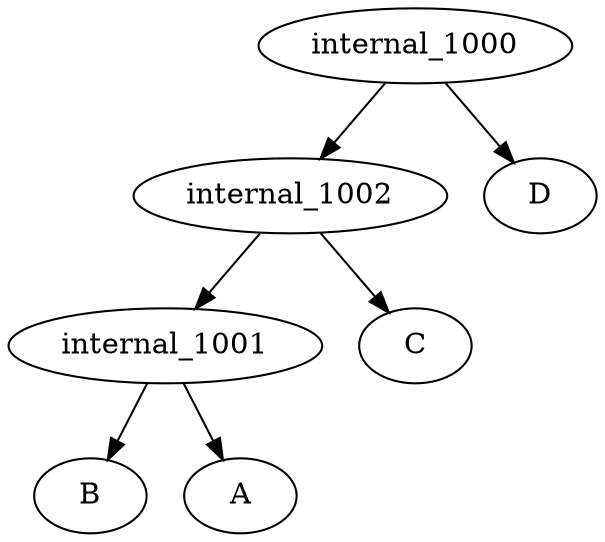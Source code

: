 strict digraph G1 {
internal_1001 -> B
internal_1001 -> A
internal_1002 -> C
internal_1002 -> internal_1001
internal_1000 -> D
internal_1000 -> internal_1002
}